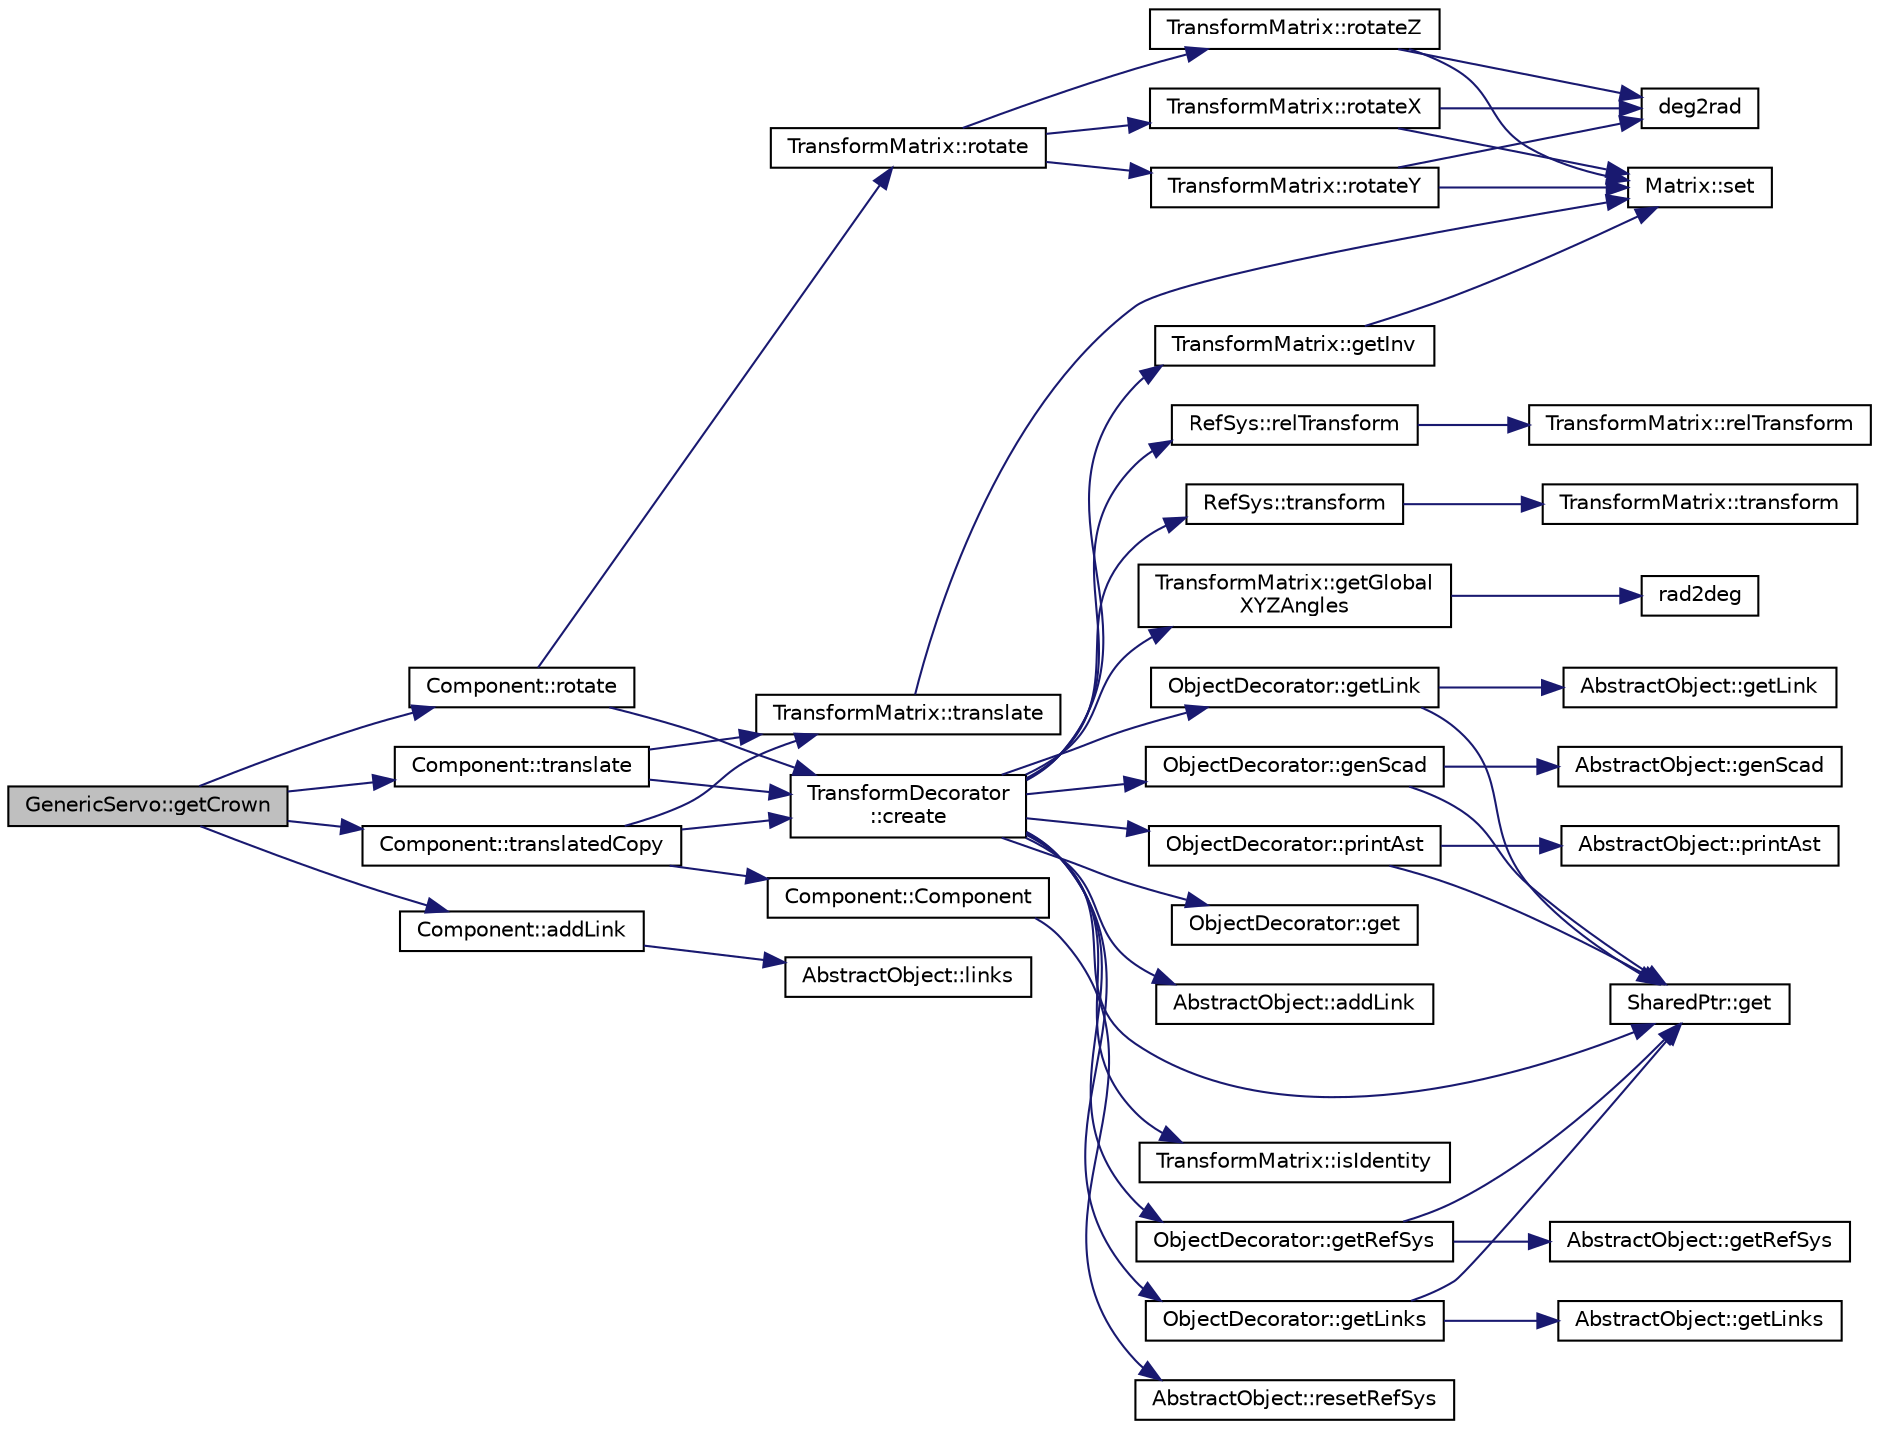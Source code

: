 digraph "GenericServo::getCrown"
{
  edge [fontname="Helvetica",fontsize="10",labelfontname="Helvetica",labelfontsize="10"];
  node [fontname="Helvetica",fontsize="10",shape=record];
  rankdir="LR";
  Node67 [label="GenericServo::getCrown",height=0.2,width=0.4,color="black", fillcolor="grey75", style="filled", fontcolor="black"];
  Node67 -> Node68 [color="midnightblue",fontsize="10",style="solid",fontname="Helvetica"];
  Node68 [label="Component::translate",height=0.2,width=0.4,color="black", fillcolor="white", style="filled",URL="$classComponent.html#a0df678527e9d0d65a749bbc5883a71af",tooltip="Translate the component. "];
  Node68 -> Node69 [color="midnightblue",fontsize="10",style="solid",fontname="Helvetica"];
  Node69 [label="TransformMatrix::translate",height=0.2,width=0.4,color="black", fillcolor="white", style="filled",URL="$classTransformMatrix.html#ae2b5dc7c41da84953f791e12e0b22964",tooltip="performs a translation "];
  Node69 -> Node70 [color="midnightblue",fontsize="10",style="solid",fontname="Helvetica"];
  Node70 [label="Matrix::set",height=0.2,width=0.4,color="black", fillcolor="white", style="filled",URL="$classMatrix.html#a820d3e49ffea766faf310729803e1df1"];
  Node68 -> Node71 [color="midnightblue",fontsize="10",style="solid",fontname="Helvetica"];
  Node71 [label="TransformDecorator\l::create",height=0.2,width=0.4,color="black", fillcolor="white", style="filled",URL="$classTransformDecorator.html#a0aa4971660b91bebb8ad53e682b00bd1",tooltip="Default factory method. "];
  Node71 -> Node72 [color="midnightblue",fontsize="10",style="solid",fontname="Helvetica"];
  Node72 [label="TransformMatrix::isIdentity",height=0.2,width=0.4,color="black", fillcolor="white", style="filled",URL="$classTransformMatrix.html#ae53e1d2436656a41d8689cd818a05f88",tooltip="checke if matrix equals identity "];
  Node71 -> Node73 [color="midnightblue",fontsize="10",style="solid",fontname="Helvetica"];
  Node73 [label="SharedPtr::get",height=0.2,width=0.4,color="black", fillcolor="white", style="filled",URL="$classSharedPtr.html#a49ccede7111c7d25c1b1752b8ede30f5",tooltip="Gets the pointer hold. "];
  Node71 -> Node74 [color="midnightblue",fontsize="10",style="solid",fontname="Helvetica"];
  Node74 [label="RefSys::relTransform",height=0.2,width=0.4,color="black", fillcolor="white", style="filled",URL="$classRefSys.html#a964c20355e817d51cc44f4370f41056f"];
  Node74 -> Node75 [color="midnightblue",fontsize="10",style="solid",fontname="Helvetica"];
  Node75 [label="TransformMatrix::relTransform",height=0.2,width=0.4,color="black", fillcolor="white", style="filled",URL="$classTransformMatrix.html#a2b8dd01bc118116b0ca134643a4b8cc9"];
  Node71 -> Node76 [color="midnightblue",fontsize="10",style="solid",fontname="Helvetica"];
  Node76 [label="TransformMatrix::getInv",height=0.2,width=0.4,color="black", fillcolor="white", style="filled",URL="$classTransformMatrix.html#a7011cfeea745ed89415a324c2a665a87"];
  Node76 -> Node70 [color="midnightblue",fontsize="10",style="solid",fontname="Helvetica"];
  Node71 -> Node77 [color="midnightblue",fontsize="10",style="solid",fontname="Helvetica"];
  Node77 [label="RefSys::transform",height=0.2,width=0.4,color="black", fillcolor="white", style="filled",URL="$classRefSys.html#a257068ba4a052c855587d334edec48ff",tooltip="Rotates the reference system This methods rotates the reference system with a rotational matrix..."];
  Node77 -> Node78 [color="midnightblue",fontsize="10",style="solid",fontname="Helvetica"];
  Node78 [label="TransformMatrix::transform",height=0.2,width=0.4,color="black", fillcolor="white", style="filled",URL="$classTransformMatrix.html#ae5e480c59e5afd8367cc456789d5f79d"];
  Node71 -> Node79 [color="midnightblue",fontsize="10",style="solid",fontname="Helvetica"];
  Node79 [label="ObjectDecorator::get",height=0.2,width=0.4,color="black", fillcolor="white", style="filled",URL="$classObjectDecorator.html#aff1b42075a10ee6b0cca6abaa3423bcd",tooltip="Get the internally hold pointer. Const version. "];
  Node71 -> Node80 [color="midnightblue",fontsize="10",style="solid",fontname="Helvetica"];
  Node80 [label="AbstractObject::addLink",height=0.2,width=0.4,color="black", fillcolor="white", style="filled",URL="$classAbstractObject.html#afeb1ed691f3127374a16d0a3297f6917",tooltip="Adds a Link to the system. System of the Link. "];
  Node71 -> Node81 [color="midnightblue",fontsize="10",style="solid",fontname="Helvetica"];
  Node81 [label="TransformMatrix::getGlobal\lXYZAngles",height=0.2,width=0.4,color="black", fillcolor="white", style="filled",URL="$classTransformMatrix.html#a4f4d068778049c7ae999ffe8fad91fde",tooltip="Gets the rotation angles about the fixed axes x,y,z. Obtains the rotation angles about the fixed x..."];
  Node81 -> Node82 [color="midnightblue",fontsize="10",style="solid",fontname="Helvetica"];
  Node82 [label="rad2deg",height=0.2,width=0.4,color="black", fillcolor="white", style="filled",URL="$Math_8h.html#a638b7a3259334d9389d4dcb31cb7dfea"];
  Node71 -> Node83 [color="midnightblue",fontsize="10",style="solid",fontname="Helvetica"];
  Node83 [label="ObjectDecorator::genScad",height=0.2,width=0.4,color="black", fillcolor="white", style="filled",URL="$classObjectDecorator.html#a50d55a263f5ef6b1b847d59d42456be0",tooltip="Generate SCAD output for this object. "];
  Node83 -> Node73 [color="midnightblue",fontsize="10",style="solid",fontname="Helvetica"];
  Node83 -> Node84 [color="midnightblue",fontsize="10",style="solid",fontname="Helvetica"];
  Node84 [label="AbstractObject::genScad",height=0.2,width=0.4,color="black", fillcolor="white", style="filled",URL="$classAbstractObject.html#a6a649119224b5b664e68b324106f8a1b",tooltip="Generate SCAD output for this object. "];
  Node71 -> Node85 [color="midnightblue",fontsize="10",style="solid",fontname="Helvetica"];
  Node85 [label="ObjectDecorator::printAst",height=0.2,width=0.4,color="black", fillcolor="white", style="filled",URL="$classObjectDecorator.html#a5f5a5584f87beb6f8e7c88c941a1a464",tooltip="Generate AST output for this object. "];
  Node85 -> Node73 [color="midnightblue",fontsize="10",style="solid",fontname="Helvetica"];
  Node85 -> Node86 [color="midnightblue",fontsize="10",style="solid",fontname="Helvetica"];
  Node86 [label="AbstractObject::printAst",height=0.2,width=0.4,color="black", fillcolor="white", style="filled",URL="$classAbstractObject.html#afe4637952e9d1dd3af11d29010beaa9d",tooltip="Generate AST output for this object. "];
  Node71 -> Node87 [color="midnightblue",fontsize="10",style="solid",fontname="Helvetica"];
  Node87 [label="ObjectDecorator::getRefSys",height=0.2,width=0.4,color="black", fillcolor="white", style="filled",URL="$classObjectDecorator.html#ae730b62d7a577c130ff49300433016aa"];
  Node87 -> Node73 [color="midnightblue",fontsize="10",style="solid",fontname="Helvetica"];
  Node87 -> Node88 [color="midnightblue",fontsize="10",style="solid",fontname="Helvetica"];
  Node88 [label="AbstractObject::getRefSys",height=0.2,width=0.4,color="black", fillcolor="white", style="filled",URL="$classAbstractObject.html#ad7e95ecc03215458c2587cca04cc8f4a"];
  Node71 -> Node89 [color="midnightblue",fontsize="10",style="solid",fontname="Helvetica"];
  Node89 [label="ObjectDecorator::getLinks",height=0.2,width=0.4,color="black", fillcolor="white", style="filled",URL="$classObjectDecorator.html#a2ecf6bc1b1c7f501d7183a26ce1b2e64"];
  Node89 -> Node73 [color="midnightblue",fontsize="10",style="solid",fontname="Helvetica"];
  Node89 -> Node90 [color="midnightblue",fontsize="10",style="solid",fontname="Helvetica"];
  Node90 [label="AbstractObject::getLinks",height=0.2,width=0.4,color="black", fillcolor="white", style="filled",URL="$classAbstractObject.html#ab4a27c53cbbaf5338d731d8859d31067"];
  Node71 -> Node91 [color="midnightblue",fontsize="10",style="solid",fontname="Helvetica"];
  Node91 [label="ObjectDecorator::getLink",height=0.2,width=0.4,color="black", fillcolor="white", style="filled",URL="$classObjectDecorator.html#a6d5d7a5d6ba13608c5399c9a0718c8ba"];
  Node91 -> Node73 [color="midnightblue",fontsize="10",style="solid",fontname="Helvetica"];
  Node91 -> Node92 [color="midnightblue",fontsize="10",style="solid",fontname="Helvetica"];
  Node92 [label="AbstractObject::getLink",height=0.2,width=0.4,color="black", fillcolor="white", style="filled",URL="$classAbstractObject.html#aacc0185c2f8d24721e09e9b56a03d528"];
  Node67 -> Node93 [color="midnightblue",fontsize="10",style="solid",fontname="Helvetica"];
  Node93 [label="Component::translatedCopy",height=0.2,width=0.4,color="black", fillcolor="white", style="filled",URL="$classComponent.html#a9b25cc8e1420561130218b7c360eab67",tooltip="Translate the component. "];
  Node93 -> Node69 [color="midnightblue",fontsize="10",style="solid",fontname="Helvetica"];
  Node93 -> Node94 [color="midnightblue",fontsize="10",style="solid",fontname="Helvetica"];
  Node94 [label="Component::Component",height=0.2,width=0.4,color="black", fillcolor="white", style="filled",URL="$classComponent.html#a8775db6d1a2c1afc2e77cd3c8f39da6f",tooltip="Default constructor. "];
  Node94 -> Node95 [color="midnightblue",fontsize="10",style="solid",fontname="Helvetica"];
  Node95 [label="AbstractObject::resetRefSys",height=0.2,width=0.4,color="black", fillcolor="white", style="filled",URL="$classAbstractObject.html#a5c6b81512c95f040f1d31dd65d4b3d57"];
  Node93 -> Node71 [color="midnightblue",fontsize="10",style="solid",fontname="Helvetica"];
  Node67 -> Node96 [color="midnightblue",fontsize="10",style="solid",fontname="Helvetica"];
  Node96 [label="Component::addLink",height=0.2,width=0.4,color="black", fillcolor="white", style="filled",URL="$classComponent.html#ad4606b806f4e736f98fe6090702c6c25",tooltip="Adds a Link to the system. System of the Link. "];
  Node96 -> Node97 [color="midnightblue",fontsize="10",style="solid",fontname="Helvetica"];
  Node97 [label="AbstractObject::links",height=0.2,width=0.4,color="black", fillcolor="white", style="filled",URL="$classAbstractObject.html#a274595dc90ceaf2e675623b3d07a912c"];
  Node67 -> Node98 [color="midnightblue",fontsize="10",style="solid",fontname="Helvetica"];
  Node98 [label="Component::rotate",height=0.2,width=0.4,color="black", fillcolor="white", style="filled",URL="$classComponent.html#a5d02f92e62bd7a142dcc9c0dae0c908d",tooltip="Rotate the component. "];
  Node98 -> Node99 [color="midnightblue",fontsize="10",style="solid",fontname="Helvetica"];
  Node99 [label="TransformMatrix::rotate",height=0.2,width=0.4,color="black", fillcolor="white", style="filled",URL="$classTransformMatrix.html#a20910983db5e4e0574879dd86b4f8a3e",tooltip="Applies a Roll-Pitch-Yaw rotation around the initial fixed x, y, z Applies three rotations around the..."];
  Node99 -> Node100 [color="midnightblue",fontsize="10",style="solid",fontname="Helvetica"];
  Node100 [label="TransformMatrix::rotateX",height=0.2,width=0.4,color="black", fillcolor="white", style="filled",URL="$classTransformMatrix.html#ad94010aa2da239614efbfb4926d63c04",tooltip="Applies a rotation around initial fixed x axis Applies a rotation around current x axis..."];
  Node100 -> Node101 [color="midnightblue",fontsize="10",style="solid",fontname="Helvetica"];
  Node101 [label="deg2rad",height=0.2,width=0.4,color="black", fillcolor="white", style="filled",URL="$Math_8h.html#a021636ed21e2cb128cb67fa392983ac0"];
  Node100 -> Node70 [color="midnightblue",fontsize="10",style="solid",fontname="Helvetica"];
  Node99 -> Node102 [color="midnightblue",fontsize="10",style="solid",fontname="Helvetica"];
  Node102 [label="TransformMatrix::rotateY",height=0.2,width=0.4,color="black", fillcolor="white", style="filled",URL="$classTransformMatrix.html#ac76ffec4c53cd0b70b0bc86a67f95ad0",tooltip="Applies a rotation around initial fixed y axis Applies a rotation around current y axis..."];
  Node102 -> Node101 [color="midnightblue",fontsize="10",style="solid",fontname="Helvetica"];
  Node102 -> Node70 [color="midnightblue",fontsize="10",style="solid",fontname="Helvetica"];
  Node99 -> Node103 [color="midnightblue",fontsize="10",style="solid",fontname="Helvetica"];
  Node103 [label="TransformMatrix::rotateZ",height=0.2,width=0.4,color="black", fillcolor="white", style="filled",URL="$classTransformMatrix.html#a4b485e8c3d73e3b687b4859b4cc11408",tooltip="Applies a rotation around initial fixed current z axis Applies a rotation around current z axis..."];
  Node103 -> Node101 [color="midnightblue",fontsize="10",style="solid",fontname="Helvetica"];
  Node103 -> Node70 [color="midnightblue",fontsize="10",style="solid",fontname="Helvetica"];
  Node98 -> Node71 [color="midnightblue",fontsize="10",style="solid",fontname="Helvetica"];
}
